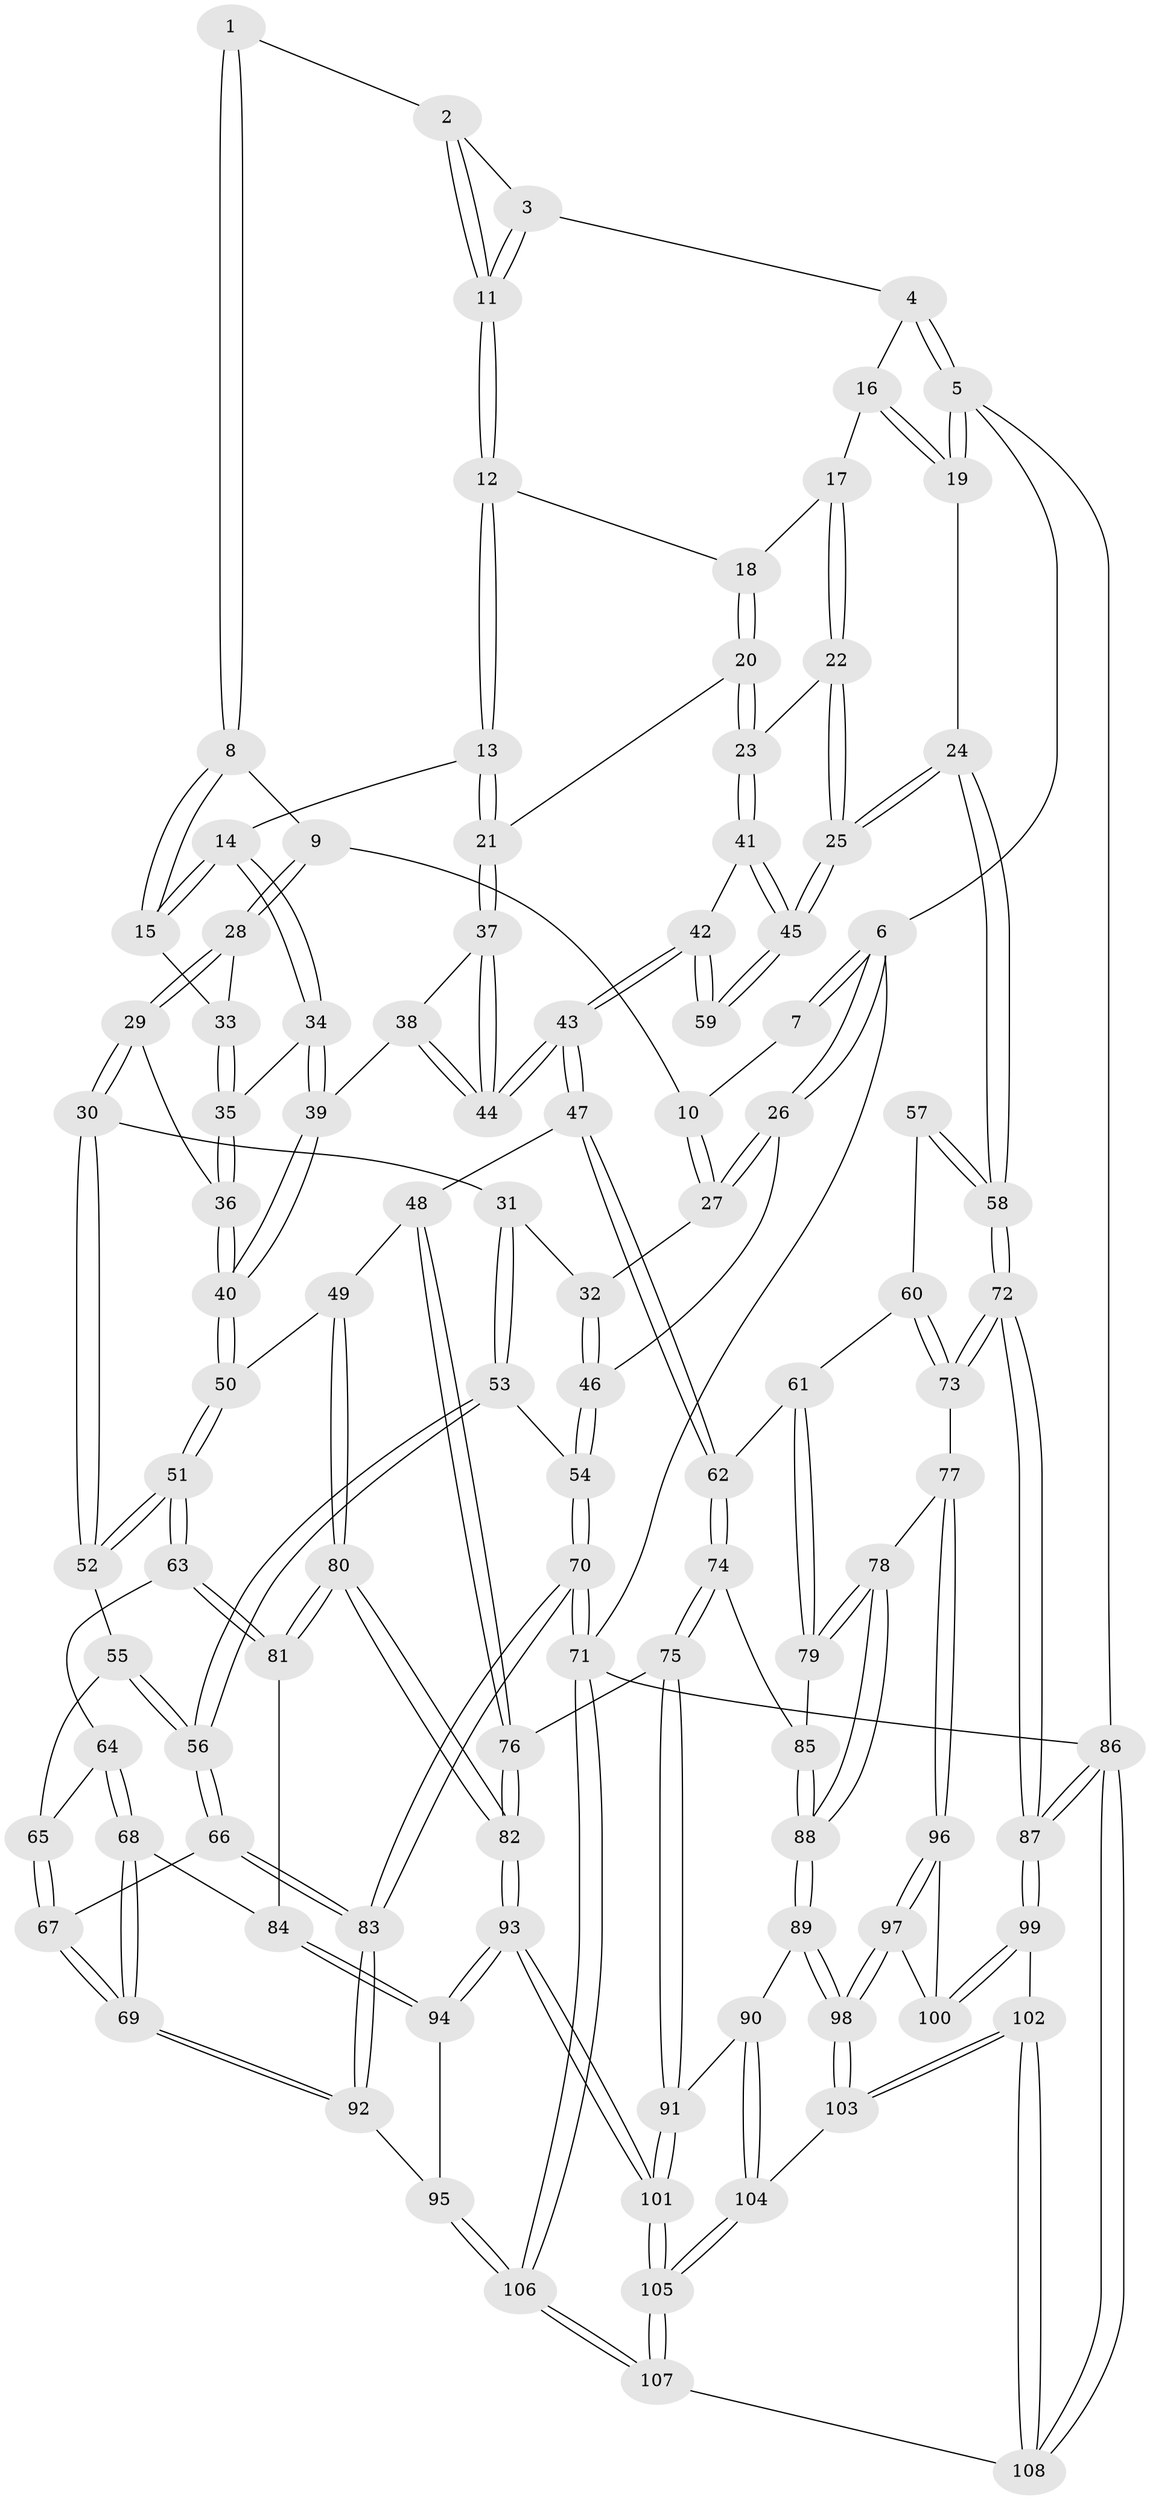 // Generated by graph-tools (version 1.1) at 2025/27/03/09/25 03:27:10]
// undirected, 108 vertices, 267 edges
graph export_dot {
graph [start="1"]
  node [color=gray90,style=filled];
  1 [pos="+0.3888414439011723+0"];
  2 [pos="+0.4556504028381912+0"];
  3 [pos="+0.7819952331554991+0"];
  4 [pos="+0.7971963387532901+0"];
  5 [pos="+1+0"];
  6 [pos="+0+0"];
  7 [pos="+0.36996304102418026+0"];
  8 [pos="+0.39841560463895287+0.0981888890858765"];
  9 [pos="+0.226520678589404+0.187352601723834"];
  10 [pos="+0.16951694315874288+0.16719664719797994"];
  11 [pos="+0.5894788763587892+0.11820311012128784"];
  12 [pos="+0.5893890583142574+0.11848684685632181"];
  13 [pos="+0.4968615351287847+0.21784781232074446"];
  14 [pos="+0.4815347665422252+0.21510477785833332"];
  15 [pos="+0.445110453508587+0.168973087893802"];
  16 [pos="+0.8012620475219262+0.050219376759522656"];
  17 [pos="+0.7717452822766513+0.11875189252293025"];
  18 [pos="+0.7321446503871706+0.1454439811987546"];
  19 [pos="+1+0.3688322796273319"];
  20 [pos="+0.6561838938391439+0.23010206912025505"];
  21 [pos="+0.5547057122805509+0.25310589278768936"];
  22 [pos="+0.8110482498179475+0.2467104422720154"];
  23 [pos="+0.7475897509871658+0.3201826795296249"];
  24 [pos="+1+0.3798237714422916"];
  25 [pos="+1+0.37959134422758634"];
  26 [pos="+0+0"];
  27 [pos="+0.05222405874225563+0.15041865620380712"];
  28 [pos="+0.2535206737839791+0.2765139954451872"];
  29 [pos="+0.24760641507469916+0.37977431156299485"];
  30 [pos="+0.22595795415126008+0.40202624046362395"];
  31 [pos="+0.17603159269570864+0.40012712840961273"];
  32 [pos="+0.12928288047825648+0.35132157734730624"];
  33 [pos="+0.2768612013379439+0.2702745988085991"];
  34 [pos="+0.4667361252047404+0.23661864892787215"];
  35 [pos="+0.42664281412001404+0.26425338230565054"];
  36 [pos="+0.31577450332762436+0.3698623998290596"];
  37 [pos="+0.5727514281247219+0.3041788233715003"];
  38 [pos="+0.4930132914332569+0.4131430111416639"];
  39 [pos="+0.4447304666850051+0.4249735326466767"];
  40 [pos="+0.43701913017616306+0.43518536480510794"];
  41 [pos="+0.7454014034222575+0.35789058415276326"];
  42 [pos="+0.6727860621865914+0.4569541381305103"];
  43 [pos="+0.6678990717758367+0.4594484409003118"];
  44 [pos="+0.658176007243899+0.44870984226621746"];
  45 [pos="+1+0.3935072022244405"];
  46 [pos="+0+0.38613785918441007"];
  47 [pos="+0.6507449410725441+0.5071046515254065"];
  48 [pos="+0.5705291062550824+0.5440932342191607"];
  49 [pos="+0.5220846993255746+0.5529201640376851"];
  50 [pos="+0.4376277960781207+0.5259007391678494"];
  51 [pos="+0.37412913465622233+0.560843591789249"];
  52 [pos="+0.26070407436966025+0.48709838227138125"];
  53 [pos="+0.10818451649956229+0.46035704207672423"];
  54 [pos="+0+0.4288767210464238"];
  55 [pos="+0.25498871443597704+0.4958366475305035"];
  56 [pos="+0.09073509626841096+0.6317662512661327"];
  57 [pos="+0.8298841564477744+0.5440637872075611"];
  58 [pos="+1+0.5218752952596301"];
  59 [pos="+0.7839561983209575+0.47674314882995206"];
  60 [pos="+0.8001363393466845+0.5965147478679191"];
  61 [pos="+0.7940511631920228+0.5990784602311515"];
  62 [pos="+0.702578439714091+0.5988808454772986"];
  63 [pos="+0.37211150331431947+0.5689239723181037"];
  64 [pos="+0.23989583714449836+0.6033714676658197"];
  65 [pos="+0.23299958459125425+0.5994873662960559"];
  66 [pos="+0.08968501898285307+0.6345351501242349"];
  67 [pos="+0.14950403578236+0.6460127654977521"];
  68 [pos="+0.3187521615637151+0.6870170909226314"];
  69 [pos="+0.27329780248382024+0.7192780143532592"];
  70 [pos="+0+0.7834524849037476"];
  71 [pos="+0+1"];
  72 [pos="+1+0.5950342169563335"];
  73 [pos="+0.9671220735733461+0.6501415509652647"];
  74 [pos="+0.700582215070501+0.6448841332604563"];
  75 [pos="+0.6143571581800957+0.7356379670991753"];
  76 [pos="+0.5951447505641948+0.7364341383081303"];
  77 [pos="+0.8544821396594171+0.7132790225909491"];
  78 [pos="+0.8402657627012188+0.7086376586090428"];
  79 [pos="+0.8272771881890656+0.6987561300970524"];
  80 [pos="+0.4974118310839254+0.7122534577229697"];
  81 [pos="+0.35524323340134145+0.6673075989672782"];
  82 [pos="+0.5317454022967544+0.7589998601005727"];
  83 [pos="+0+0.7610184178361725"];
  84 [pos="+0.3494691477758738+0.6734180382163102"];
  85 [pos="+0.7233043546336604+0.6688766376897881"];
  86 [pos="+1+1"];
  87 [pos="+1+0.7746916296208337"];
  88 [pos="+0.7454634254329852+0.7554227168096498"];
  89 [pos="+0.7274513538024414+0.8217633478522097"];
  90 [pos="+0.7143029904252715+0.8233933166280644"];
  91 [pos="+0.6775873935492925+0.7951976946393594"];
  92 [pos="+0.24370329936946522+0.8211529129748725"];
  93 [pos="+0.4802956538572839+0.8945519113686845"];
  94 [pos="+0.42579805148177163+0.8771896316817581"];
  95 [pos="+0.2760682743371544+0.8810242442531977"];
  96 [pos="+0.8525833458533414+0.7283431210943461"];
  97 [pos="+0.7902103961737214+0.8333003912119136"];
  98 [pos="+0.7762438190501785+0.8424223833034808"];
  99 [pos="+0.9755802482638666+0.8636926905074812"];
  100 [pos="+0.9007146113722875+0.8265666574588474"];
  101 [pos="+0.4920973119356954+0.9152750836792957"];
  102 [pos="+0.8492717074374313+0.9856913578014881"];
  103 [pos="+0.8011944792445624+0.9090846621148309"];
  104 [pos="+0.6155266300096296+0.9551753378225116"];
  105 [pos="+0.5482399670858924+1"];
  106 [pos="+0.04377155178574241+1"];
  107 [pos="+0.5611025922611017+1"];
  108 [pos="+0.8057338334303024+1"];
  1 -- 2;
  1 -- 8;
  1 -- 8;
  2 -- 3;
  2 -- 11;
  2 -- 11;
  3 -- 4;
  3 -- 11;
  3 -- 11;
  4 -- 5;
  4 -- 5;
  4 -- 16;
  5 -- 6;
  5 -- 19;
  5 -- 19;
  5 -- 86;
  6 -- 7;
  6 -- 7;
  6 -- 26;
  6 -- 26;
  6 -- 71;
  7 -- 10;
  8 -- 9;
  8 -- 15;
  8 -- 15;
  9 -- 10;
  9 -- 28;
  9 -- 28;
  10 -- 27;
  10 -- 27;
  11 -- 12;
  11 -- 12;
  12 -- 13;
  12 -- 13;
  12 -- 18;
  13 -- 14;
  13 -- 21;
  13 -- 21;
  14 -- 15;
  14 -- 15;
  14 -- 34;
  14 -- 34;
  15 -- 33;
  16 -- 17;
  16 -- 19;
  16 -- 19;
  17 -- 18;
  17 -- 22;
  17 -- 22;
  18 -- 20;
  18 -- 20;
  19 -- 24;
  20 -- 21;
  20 -- 23;
  20 -- 23;
  21 -- 37;
  21 -- 37;
  22 -- 23;
  22 -- 25;
  22 -- 25;
  23 -- 41;
  23 -- 41;
  24 -- 25;
  24 -- 25;
  24 -- 58;
  24 -- 58;
  25 -- 45;
  25 -- 45;
  26 -- 27;
  26 -- 27;
  26 -- 46;
  27 -- 32;
  28 -- 29;
  28 -- 29;
  28 -- 33;
  29 -- 30;
  29 -- 30;
  29 -- 36;
  30 -- 31;
  30 -- 52;
  30 -- 52;
  31 -- 32;
  31 -- 53;
  31 -- 53;
  32 -- 46;
  32 -- 46;
  33 -- 35;
  33 -- 35;
  34 -- 35;
  34 -- 39;
  34 -- 39;
  35 -- 36;
  35 -- 36;
  36 -- 40;
  36 -- 40;
  37 -- 38;
  37 -- 44;
  37 -- 44;
  38 -- 39;
  38 -- 44;
  38 -- 44;
  39 -- 40;
  39 -- 40;
  40 -- 50;
  40 -- 50;
  41 -- 42;
  41 -- 45;
  41 -- 45;
  42 -- 43;
  42 -- 43;
  42 -- 59;
  42 -- 59;
  43 -- 44;
  43 -- 44;
  43 -- 47;
  43 -- 47;
  45 -- 59;
  45 -- 59;
  46 -- 54;
  46 -- 54;
  47 -- 48;
  47 -- 62;
  47 -- 62;
  48 -- 49;
  48 -- 76;
  48 -- 76;
  49 -- 50;
  49 -- 80;
  49 -- 80;
  50 -- 51;
  50 -- 51;
  51 -- 52;
  51 -- 52;
  51 -- 63;
  51 -- 63;
  52 -- 55;
  53 -- 54;
  53 -- 56;
  53 -- 56;
  54 -- 70;
  54 -- 70;
  55 -- 56;
  55 -- 56;
  55 -- 65;
  56 -- 66;
  56 -- 66;
  57 -- 58;
  57 -- 58;
  57 -- 60;
  58 -- 72;
  58 -- 72;
  60 -- 61;
  60 -- 73;
  60 -- 73;
  61 -- 62;
  61 -- 79;
  61 -- 79;
  62 -- 74;
  62 -- 74;
  63 -- 64;
  63 -- 81;
  63 -- 81;
  64 -- 65;
  64 -- 68;
  64 -- 68;
  65 -- 67;
  65 -- 67;
  66 -- 67;
  66 -- 83;
  66 -- 83;
  67 -- 69;
  67 -- 69;
  68 -- 69;
  68 -- 69;
  68 -- 84;
  69 -- 92;
  69 -- 92;
  70 -- 71;
  70 -- 71;
  70 -- 83;
  70 -- 83;
  71 -- 106;
  71 -- 106;
  71 -- 86;
  72 -- 73;
  72 -- 73;
  72 -- 87;
  72 -- 87;
  73 -- 77;
  74 -- 75;
  74 -- 75;
  74 -- 85;
  75 -- 76;
  75 -- 91;
  75 -- 91;
  76 -- 82;
  76 -- 82;
  77 -- 78;
  77 -- 96;
  77 -- 96;
  78 -- 79;
  78 -- 79;
  78 -- 88;
  78 -- 88;
  79 -- 85;
  80 -- 81;
  80 -- 81;
  80 -- 82;
  80 -- 82;
  81 -- 84;
  82 -- 93;
  82 -- 93;
  83 -- 92;
  83 -- 92;
  84 -- 94;
  84 -- 94;
  85 -- 88;
  85 -- 88;
  86 -- 87;
  86 -- 87;
  86 -- 108;
  86 -- 108;
  87 -- 99;
  87 -- 99;
  88 -- 89;
  88 -- 89;
  89 -- 90;
  89 -- 98;
  89 -- 98;
  90 -- 91;
  90 -- 104;
  90 -- 104;
  91 -- 101;
  91 -- 101;
  92 -- 95;
  93 -- 94;
  93 -- 94;
  93 -- 101;
  93 -- 101;
  94 -- 95;
  95 -- 106;
  95 -- 106;
  96 -- 97;
  96 -- 97;
  96 -- 100;
  97 -- 98;
  97 -- 98;
  97 -- 100;
  98 -- 103;
  98 -- 103;
  99 -- 100;
  99 -- 100;
  99 -- 102;
  101 -- 105;
  101 -- 105;
  102 -- 103;
  102 -- 103;
  102 -- 108;
  102 -- 108;
  103 -- 104;
  104 -- 105;
  104 -- 105;
  105 -- 107;
  105 -- 107;
  106 -- 107;
  106 -- 107;
  107 -- 108;
}
